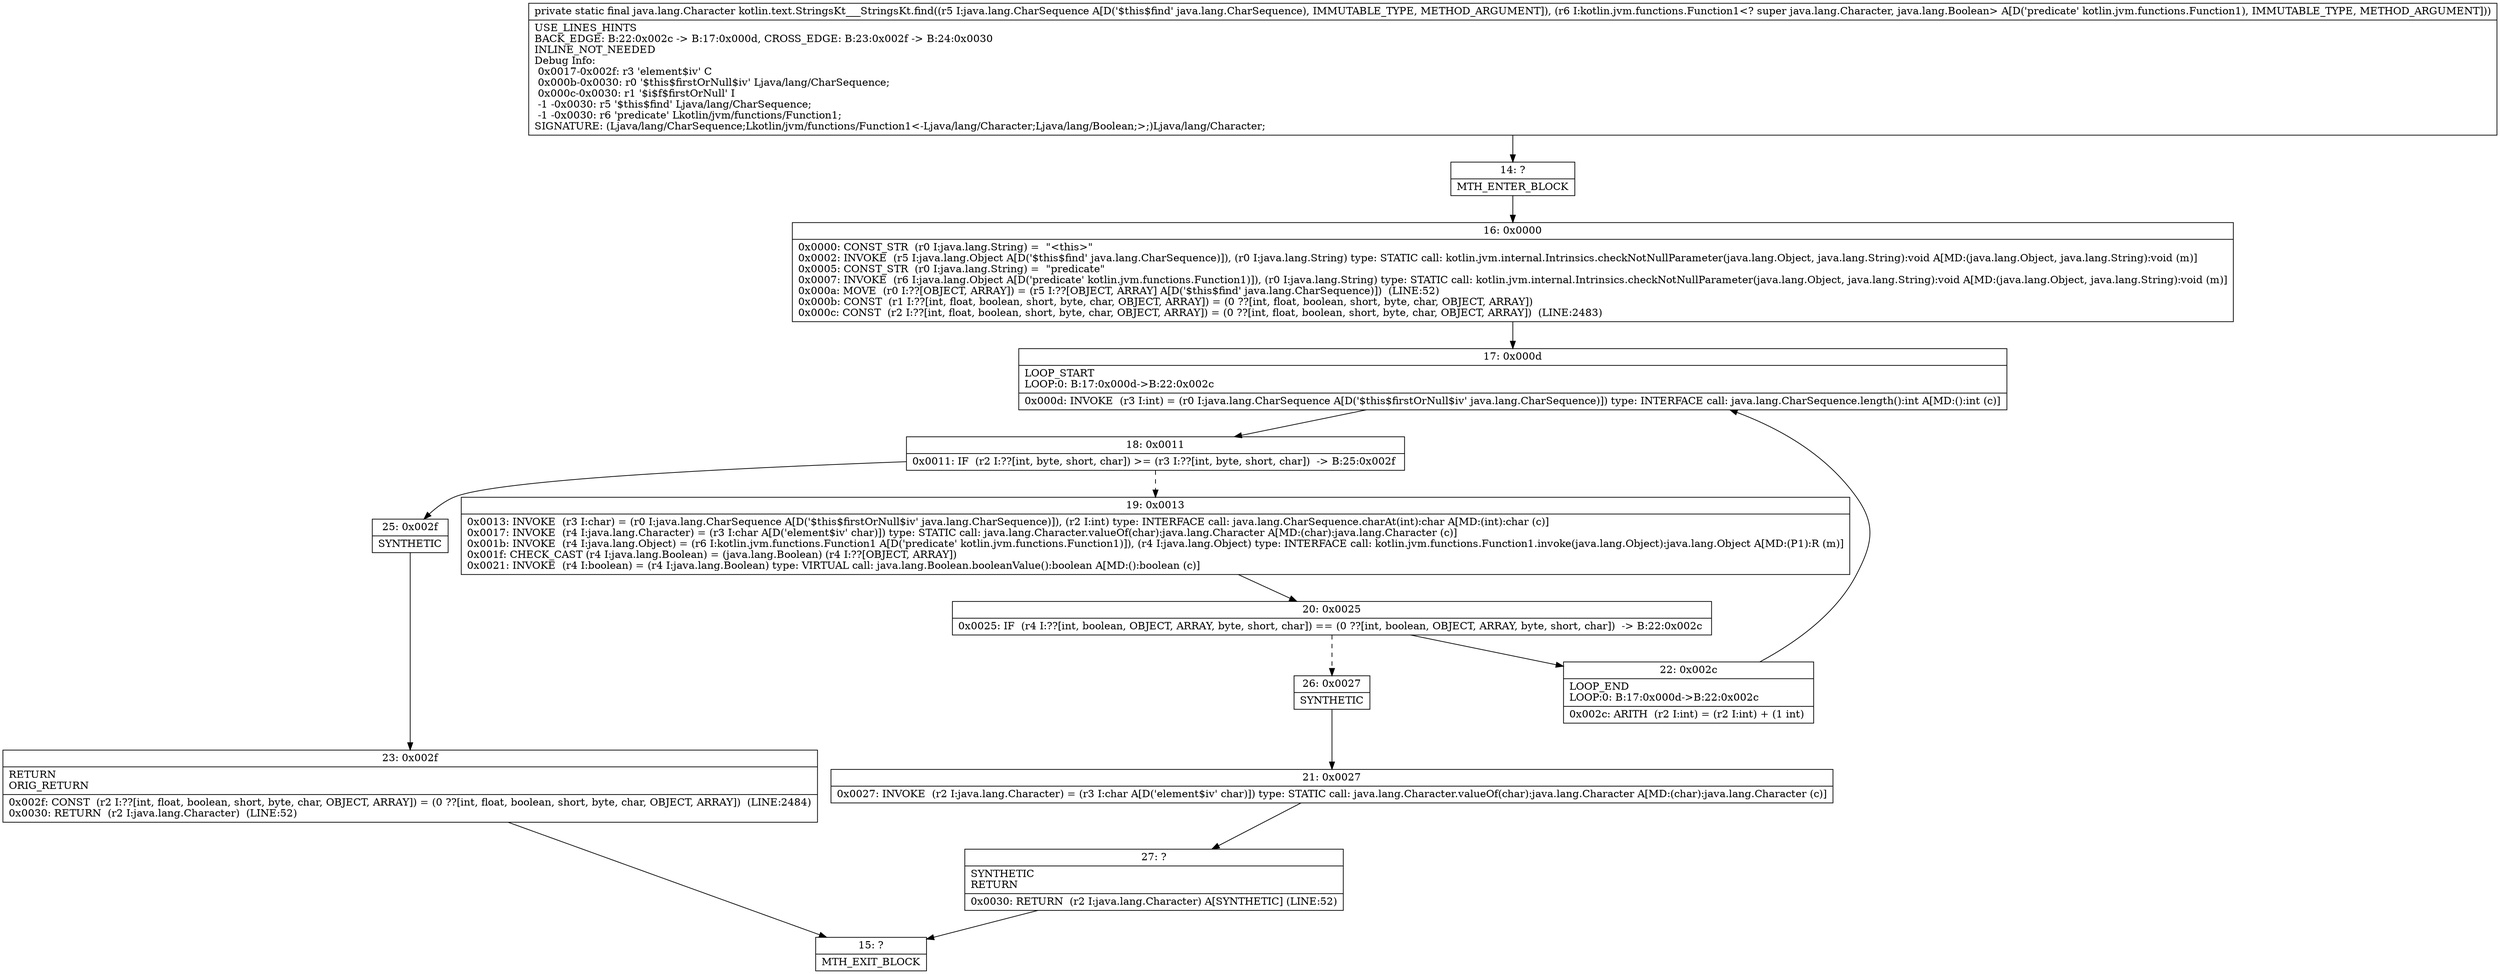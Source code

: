 digraph "CFG forkotlin.text.StringsKt___StringsKt.find(Ljava\/lang\/CharSequence;Lkotlin\/jvm\/functions\/Function1;)Ljava\/lang\/Character;" {
Node_14 [shape=record,label="{14\:\ ?|MTH_ENTER_BLOCK\l}"];
Node_16 [shape=record,label="{16\:\ 0x0000|0x0000: CONST_STR  (r0 I:java.lang.String) =  \"\<this\>\" \l0x0002: INVOKE  (r5 I:java.lang.Object A[D('$this$find' java.lang.CharSequence)]), (r0 I:java.lang.String) type: STATIC call: kotlin.jvm.internal.Intrinsics.checkNotNullParameter(java.lang.Object, java.lang.String):void A[MD:(java.lang.Object, java.lang.String):void (m)]\l0x0005: CONST_STR  (r0 I:java.lang.String) =  \"predicate\" \l0x0007: INVOKE  (r6 I:java.lang.Object A[D('predicate' kotlin.jvm.functions.Function1)]), (r0 I:java.lang.String) type: STATIC call: kotlin.jvm.internal.Intrinsics.checkNotNullParameter(java.lang.Object, java.lang.String):void A[MD:(java.lang.Object, java.lang.String):void (m)]\l0x000a: MOVE  (r0 I:??[OBJECT, ARRAY]) = (r5 I:??[OBJECT, ARRAY] A[D('$this$find' java.lang.CharSequence)])  (LINE:52)\l0x000b: CONST  (r1 I:??[int, float, boolean, short, byte, char, OBJECT, ARRAY]) = (0 ??[int, float, boolean, short, byte, char, OBJECT, ARRAY]) \l0x000c: CONST  (r2 I:??[int, float, boolean, short, byte, char, OBJECT, ARRAY]) = (0 ??[int, float, boolean, short, byte, char, OBJECT, ARRAY])  (LINE:2483)\l}"];
Node_17 [shape=record,label="{17\:\ 0x000d|LOOP_START\lLOOP:0: B:17:0x000d\-\>B:22:0x002c\l|0x000d: INVOKE  (r3 I:int) = (r0 I:java.lang.CharSequence A[D('$this$firstOrNull$iv' java.lang.CharSequence)]) type: INTERFACE call: java.lang.CharSequence.length():int A[MD:():int (c)]\l}"];
Node_18 [shape=record,label="{18\:\ 0x0011|0x0011: IF  (r2 I:??[int, byte, short, char]) \>= (r3 I:??[int, byte, short, char])  \-\> B:25:0x002f \l}"];
Node_19 [shape=record,label="{19\:\ 0x0013|0x0013: INVOKE  (r3 I:char) = (r0 I:java.lang.CharSequence A[D('$this$firstOrNull$iv' java.lang.CharSequence)]), (r2 I:int) type: INTERFACE call: java.lang.CharSequence.charAt(int):char A[MD:(int):char (c)]\l0x0017: INVOKE  (r4 I:java.lang.Character) = (r3 I:char A[D('element$iv' char)]) type: STATIC call: java.lang.Character.valueOf(char):java.lang.Character A[MD:(char):java.lang.Character (c)]\l0x001b: INVOKE  (r4 I:java.lang.Object) = (r6 I:kotlin.jvm.functions.Function1 A[D('predicate' kotlin.jvm.functions.Function1)]), (r4 I:java.lang.Object) type: INTERFACE call: kotlin.jvm.functions.Function1.invoke(java.lang.Object):java.lang.Object A[MD:(P1):R (m)]\l0x001f: CHECK_CAST (r4 I:java.lang.Boolean) = (java.lang.Boolean) (r4 I:??[OBJECT, ARRAY]) \l0x0021: INVOKE  (r4 I:boolean) = (r4 I:java.lang.Boolean) type: VIRTUAL call: java.lang.Boolean.booleanValue():boolean A[MD:():boolean (c)]\l}"];
Node_20 [shape=record,label="{20\:\ 0x0025|0x0025: IF  (r4 I:??[int, boolean, OBJECT, ARRAY, byte, short, char]) == (0 ??[int, boolean, OBJECT, ARRAY, byte, short, char])  \-\> B:22:0x002c \l}"];
Node_22 [shape=record,label="{22\:\ 0x002c|LOOP_END\lLOOP:0: B:17:0x000d\-\>B:22:0x002c\l|0x002c: ARITH  (r2 I:int) = (r2 I:int) + (1 int) \l}"];
Node_26 [shape=record,label="{26\:\ 0x0027|SYNTHETIC\l}"];
Node_21 [shape=record,label="{21\:\ 0x0027|0x0027: INVOKE  (r2 I:java.lang.Character) = (r3 I:char A[D('element$iv' char)]) type: STATIC call: java.lang.Character.valueOf(char):java.lang.Character A[MD:(char):java.lang.Character (c)]\l}"];
Node_27 [shape=record,label="{27\:\ ?|SYNTHETIC\lRETURN\l|0x0030: RETURN  (r2 I:java.lang.Character) A[SYNTHETIC] (LINE:52)\l}"];
Node_15 [shape=record,label="{15\:\ ?|MTH_EXIT_BLOCK\l}"];
Node_25 [shape=record,label="{25\:\ 0x002f|SYNTHETIC\l}"];
Node_23 [shape=record,label="{23\:\ 0x002f|RETURN\lORIG_RETURN\l|0x002f: CONST  (r2 I:??[int, float, boolean, short, byte, char, OBJECT, ARRAY]) = (0 ??[int, float, boolean, short, byte, char, OBJECT, ARRAY])  (LINE:2484)\l0x0030: RETURN  (r2 I:java.lang.Character)  (LINE:52)\l}"];
MethodNode[shape=record,label="{private static final java.lang.Character kotlin.text.StringsKt___StringsKt.find((r5 I:java.lang.CharSequence A[D('$this$find' java.lang.CharSequence), IMMUTABLE_TYPE, METHOD_ARGUMENT]), (r6 I:kotlin.jvm.functions.Function1\<? super java.lang.Character, java.lang.Boolean\> A[D('predicate' kotlin.jvm.functions.Function1), IMMUTABLE_TYPE, METHOD_ARGUMENT]))  | USE_LINES_HINTS\lBACK_EDGE: B:22:0x002c \-\> B:17:0x000d, CROSS_EDGE: B:23:0x002f \-\> B:24:0x0030\lINLINE_NOT_NEEDED\lDebug Info:\l  0x0017\-0x002f: r3 'element$iv' C\l  0x000b\-0x0030: r0 '$this$firstOrNull$iv' Ljava\/lang\/CharSequence;\l  0x000c\-0x0030: r1 '$i$f$firstOrNull' I\l  \-1 \-0x0030: r5 '$this$find' Ljava\/lang\/CharSequence;\l  \-1 \-0x0030: r6 'predicate' Lkotlin\/jvm\/functions\/Function1;\lSIGNATURE: (Ljava\/lang\/CharSequence;Lkotlin\/jvm\/functions\/Function1\<\-Ljava\/lang\/Character;Ljava\/lang\/Boolean;\>;)Ljava\/lang\/Character;\l}"];
MethodNode -> Node_14;Node_14 -> Node_16;
Node_16 -> Node_17;
Node_17 -> Node_18;
Node_18 -> Node_19[style=dashed];
Node_18 -> Node_25;
Node_19 -> Node_20;
Node_20 -> Node_22;
Node_20 -> Node_26[style=dashed];
Node_22 -> Node_17;
Node_26 -> Node_21;
Node_21 -> Node_27;
Node_27 -> Node_15;
Node_25 -> Node_23;
Node_23 -> Node_15;
}

